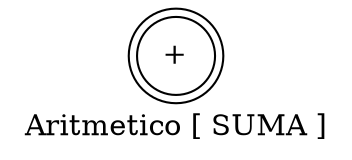 digraph grafico {
rankdir=LR;
label="Aritmetico [ SUMA ]";
node0 [label="+"];
node0 [shape=doublecircle];
}
